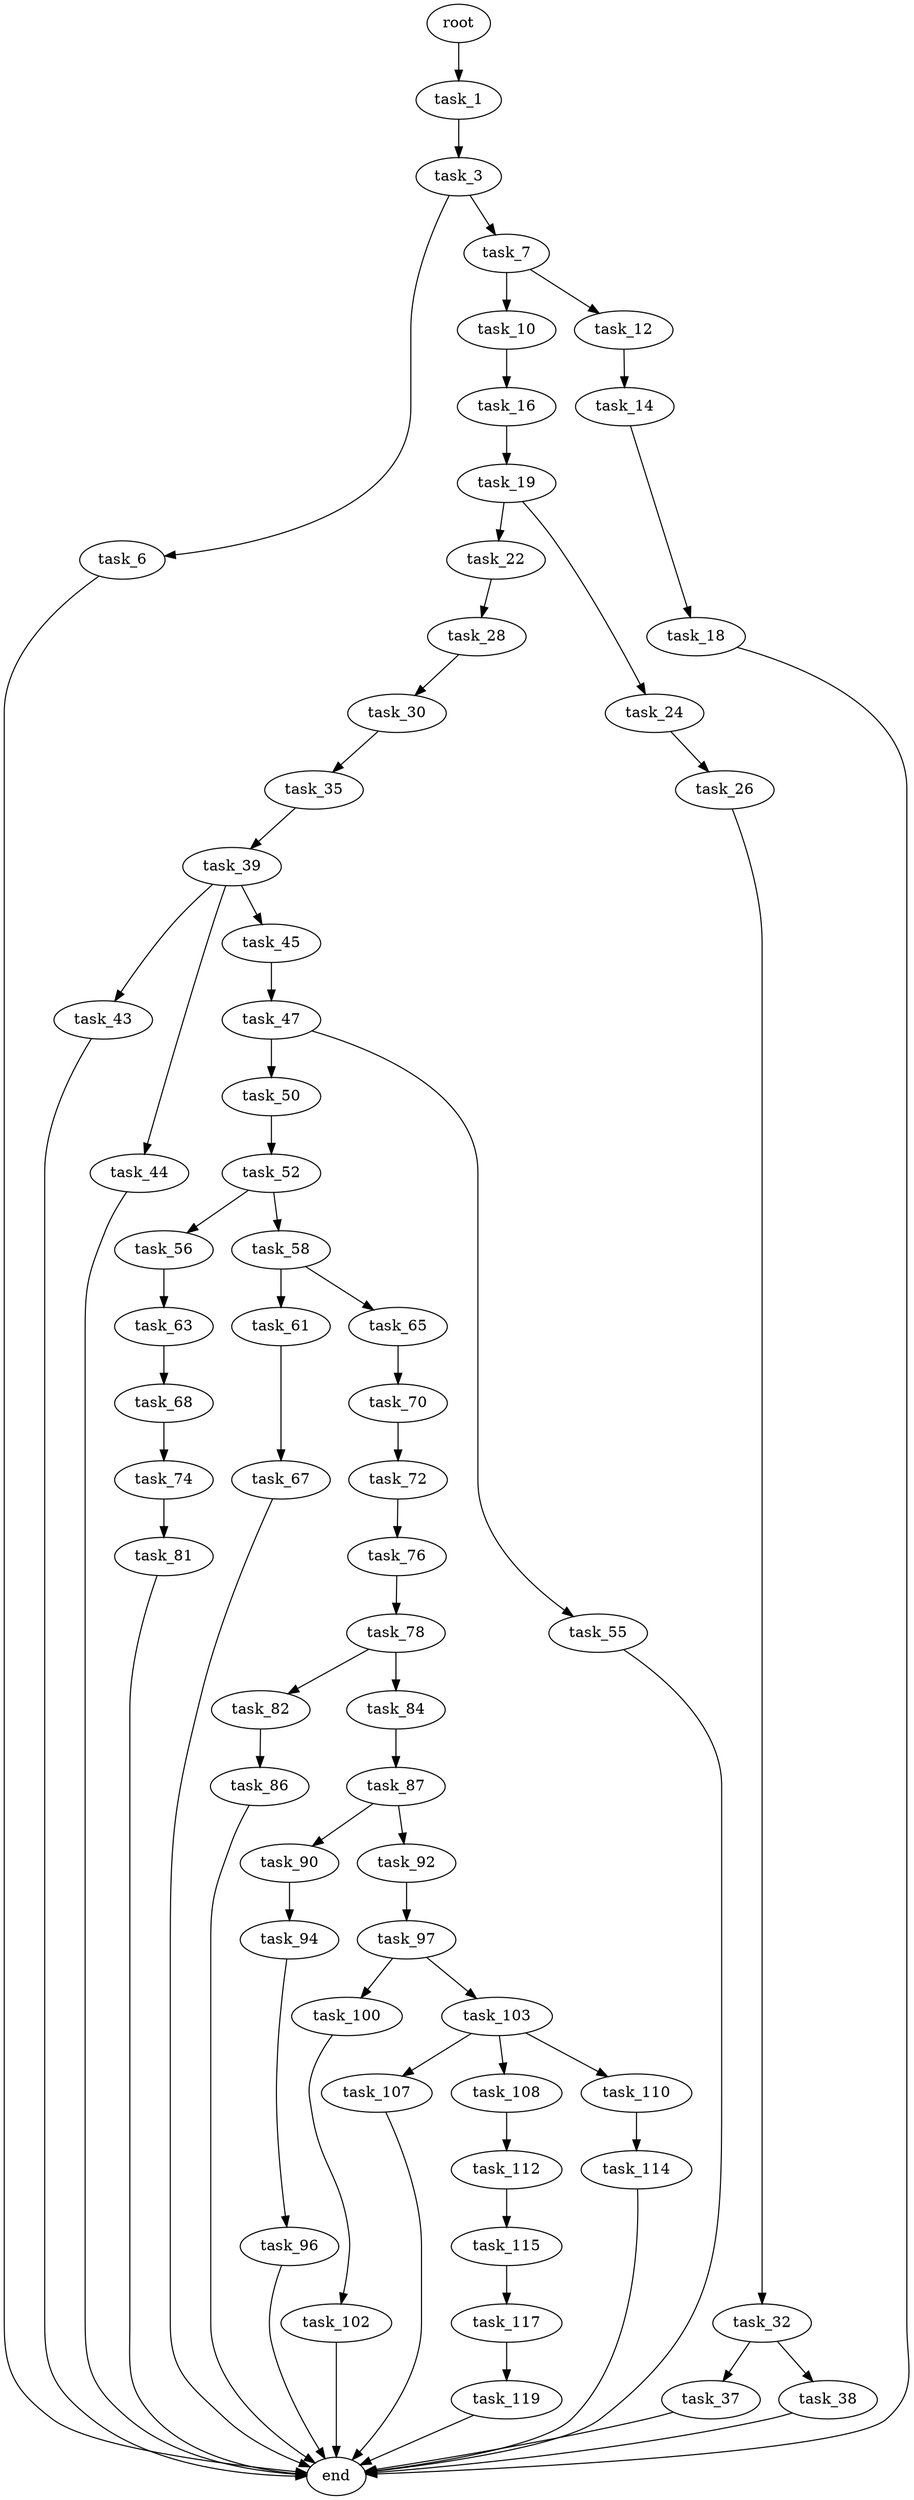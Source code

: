 digraph G {
  root [size="0.000000"];
  task_1 [size="28991029248.000000"];
  task_3 [size="24830061673.000000"];
  task_6 [size="68719476736.000000"];
  task_7 [size="4774938909.000000"];
  task_10 [size="4217798711.000000"];
  task_12 [size="368293445632.000000"];
  task_14 [size="182667528318.000000"];
  task_16 [size="368293445632.000000"];
  task_18 [size="5328022125.000000"];
  task_19 [size="43092929390.000000"];
  task_22 [size="624085016451.000000"];
  task_24 [size="597316289776.000000"];
  task_26 [size="782757789696.000000"];
  task_28 [size="47516294658.000000"];
  task_30 [size="8589934592.000000"];
  task_32 [size="10365224932.000000"];
  task_35 [size="12048353874.000000"];
  task_37 [size="782757789696.000000"];
  task_38 [size="1644232832.000000"];
  task_39 [size="106487859887.000000"];
  task_43 [size="1073741824000.000000"];
  task_44 [size="68719476736.000000"];
  task_45 [size="28991029248.000000"];
  task_47 [size="68719476736.000000"];
  task_50 [size="28991029248.000000"];
  task_52 [size="26744741577.000000"];
  task_55 [size="782757789696.000000"];
  task_56 [size="1334228845.000000"];
  task_58 [size="35052442774.000000"];
  task_61 [size="231928233984.000000"];
  task_63 [size="855820730197.000000"];
  task_65 [size="1417921996868.000000"];
  task_67 [size="549755813888.000000"];
  task_68 [size="45158667987.000000"];
  task_70 [size="7339361273.000000"];
  task_72 [size="228504950878.000000"];
  task_74 [size="134217728000.000000"];
  task_76 [size="134217728000.000000"];
  task_78 [size="126062395582.000000"];
  task_81 [size="855230550790.000000"];
  task_82 [size="782757789696.000000"];
  task_84 [size="134217728000.000000"];
  task_86 [size="6795544031.000000"];
  task_87 [size="231928233984.000000"];
  task_90 [size="956526115.000000"];
  task_92 [size="134217728000.000000"];
  task_94 [size="368293445632.000000"];
  task_96 [size="782788916086.000000"];
  task_97 [size="782757789696.000000"];
  task_100 [size="1073741824000.000000"];
  task_102 [size="1549444350.000000"];
  task_103 [size="21533632003.000000"];
  task_107 [size="156143951314.000000"];
  task_108 [size="26662599361.000000"];
  task_110 [size="206837908419.000000"];
  task_112 [size="1972042239.000000"];
  task_114 [size="68719476736.000000"];
  task_115 [size="252038479255.000000"];
  task_117 [size="1088100751308.000000"];
  task_119 [size="90129658891.000000"];
  end [size="0.000000"];

  root -> task_1 [size="1.000000"];
  task_1 -> task_3 [size="75497472.000000"];
  task_3 -> task_6 [size="679477248.000000"];
  task_3 -> task_7 [size="679477248.000000"];
  task_6 -> end [size="1.000000"];
  task_7 -> task_10 [size="75497472.000000"];
  task_7 -> task_12 [size="75497472.000000"];
  task_10 -> task_16 [size="411041792.000000"];
  task_12 -> task_14 [size="411041792.000000"];
  task_14 -> task_18 [size="134217728.000000"];
  task_16 -> task_19 [size="411041792.000000"];
  task_18 -> end [size="1.000000"];
  task_19 -> task_22 [size="75497472.000000"];
  task_19 -> task_24 [size="75497472.000000"];
  task_22 -> task_28 [size="536870912.000000"];
  task_24 -> task_26 [size="679477248.000000"];
  task_26 -> task_32 [size="679477248.000000"];
  task_28 -> task_30 [size="838860800.000000"];
  task_30 -> task_35 [size="33554432.000000"];
  task_32 -> task_37 [size="209715200.000000"];
  task_32 -> task_38 [size="209715200.000000"];
  task_35 -> task_39 [size="33554432.000000"];
  task_37 -> end [size="1.000000"];
  task_38 -> end [size="1.000000"];
  task_39 -> task_43 [size="75497472.000000"];
  task_39 -> task_44 [size="75497472.000000"];
  task_39 -> task_45 [size="75497472.000000"];
  task_43 -> end [size="1.000000"];
  task_44 -> end [size="1.000000"];
  task_45 -> task_47 [size="75497472.000000"];
  task_47 -> task_50 [size="134217728.000000"];
  task_47 -> task_55 [size="134217728.000000"];
  task_50 -> task_52 [size="75497472.000000"];
  task_52 -> task_56 [size="679477248.000000"];
  task_52 -> task_58 [size="679477248.000000"];
  task_55 -> end [size="1.000000"];
  task_56 -> task_63 [size="33554432.000000"];
  task_58 -> task_61 [size="134217728.000000"];
  task_58 -> task_65 [size="134217728.000000"];
  task_61 -> task_67 [size="301989888.000000"];
  task_63 -> task_68 [size="679477248.000000"];
  task_65 -> task_70 [size="838860800.000000"];
  task_67 -> end [size="1.000000"];
  task_68 -> task_74 [size="838860800.000000"];
  task_70 -> task_72 [size="679477248.000000"];
  task_72 -> task_76 [size="301989888.000000"];
  task_74 -> task_81 [size="209715200.000000"];
  task_76 -> task_78 [size="209715200.000000"];
  task_78 -> task_82 [size="134217728.000000"];
  task_78 -> task_84 [size="134217728.000000"];
  task_81 -> end [size="1.000000"];
  task_82 -> task_86 [size="679477248.000000"];
  task_84 -> task_87 [size="209715200.000000"];
  task_86 -> end [size="1.000000"];
  task_87 -> task_90 [size="301989888.000000"];
  task_87 -> task_92 [size="301989888.000000"];
  task_90 -> task_94 [size="33554432.000000"];
  task_92 -> task_97 [size="209715200.000000"];
  task_94 -> task_96 [size="411041792.000000"];
  task_96 -> end [size="1.000000"];
  task_97 -> task_100 [size="679477248.000000"];
  task_97 -> task_103 [size="679477248.000000"];
  task_100 -> task_102 [size="838860800.000000"];
  task_102 -> end [size="1.000000"];
  task_103 -> task_107 [size="411041792.000000"];
  task_103 -> task_108 [size="411041792.000000"];
  task_103 -> task_110 [size="411041792.000000"];
  task_107 -> end [size="1.000000"];
  task_108 -> task_112 [size="536870912.000000"];
  task_110 -> task_114 [size="536870912.000000"];
  task_112 -> task_115 [size="75497472.000000"];
  task_114 -> end [size="1.000000"];
  task_115 -> task_117 [size="301989888.000000"];
  task_117 -> task_119 [size="679477248.000000"];
  task_119 -> end [size="1.000000"];
}
